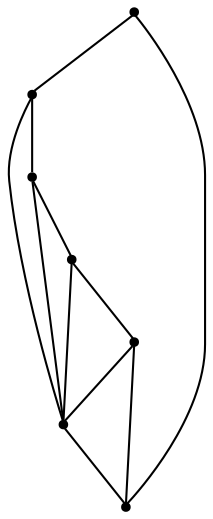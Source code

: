 graph {
  node [shape=point,comment="{\"directed\":false,\"doi\":\"10.1007/978-3-662-45803-7_12\",\"figure\":\"2\"}"]

  v0 [pos="787.0059178975049,820.8366650466252"]
  v1 [pos="748.4739829550812,890.1855219619871"]
  v2 [pos="748.4739829550813,751.4918792736331"]
  v3 [pos="709.9420480126577,820.8366650466252"]
  v4 [pos="671.405913875847,890.1855219619871"]
  v5 [pos="632.8739789334234,820.8366650466253"]
  v6 [pos="671.4101130702339,751.4918792736331"]

  v0 -- v1 [id="-1",pos="787.0059178975049,820.8366650466252 748.4739829550812,890.1855219619871 748.4739829550812,890.1855219619871 748.4739829550812,890.1855219619871"]
  v5 -- v3 [id="-2",pos="632.8739789334234,820.8366650466253 709.9420480126577,820.8366650466252 709.9420480126577,820.8366650466252 709.9420480126577,820.8366650466252"]
  v5 -- v6 [id="-3",pos="632.8739789334234,820.8366650466253 671.4101130702339,751.4918792736331 671.4101130702339,751.4918792736331 671.4101130702339,751.4918792736331"]
  v4 -- v3 [id="-4",pos="671.405913875847,890.1855219619871 709.9420480126577,820.8366650466252 709.9420480126577,820.8366650466252 709.9420480126577,820.8366650466252"]
  v4 -- v5 [id="-5",pos="671.405913875847,890.1855219619871 632.8739789334234,820.8366650466253 632.8739789334234,820.8366650466253 632.8739789334234,820.8366650466253"]
  v6 -- v2 [id="-6",pos="671.4101130702339,751.4918792736331 748.4739829550813,751.4918792736331 748.4739829550813,751.4918792736331 748.4739829550813,751.4918792736331"]
  v6 -- v3 [id="-7",pos="671.4101130702339,751.4918792736331 709.9420480126577,820.8366650466252 709.9420480126577,820.8366650466252 709.9420480126577,820.8366650466252"]
  v3 -- v2 [id="-8",pos="709.9420480126577,820.8366650466252 748.4739829550813,751.4918792736331 748.4739829550813,751.4918792736331 748.4739829550813,751.4918792736331"]
  v3 -- v1 [id="-9",pos="709.9420480126577,820.8366650466252 748.4739829550812,890.1855219619871 748.4739829550812,890.1855219619871 748.4739829550812,890.1855219619871"]
  v1 -- v4 [id="-12",pos="748.4739829550812,890.1855219619871 671.405913875847,890.1855219619871 671.405913875847,890.1855219619871 671.405913875847,890.1855219619871"]
  v2 -- v0 [id="-14",pos="748.4739829550813,751.4918792736331 787.0059178975049,820.8366650466252 787.0059178975049,820.8366650466252 787.0059178975049,820.8366650466252"]
}